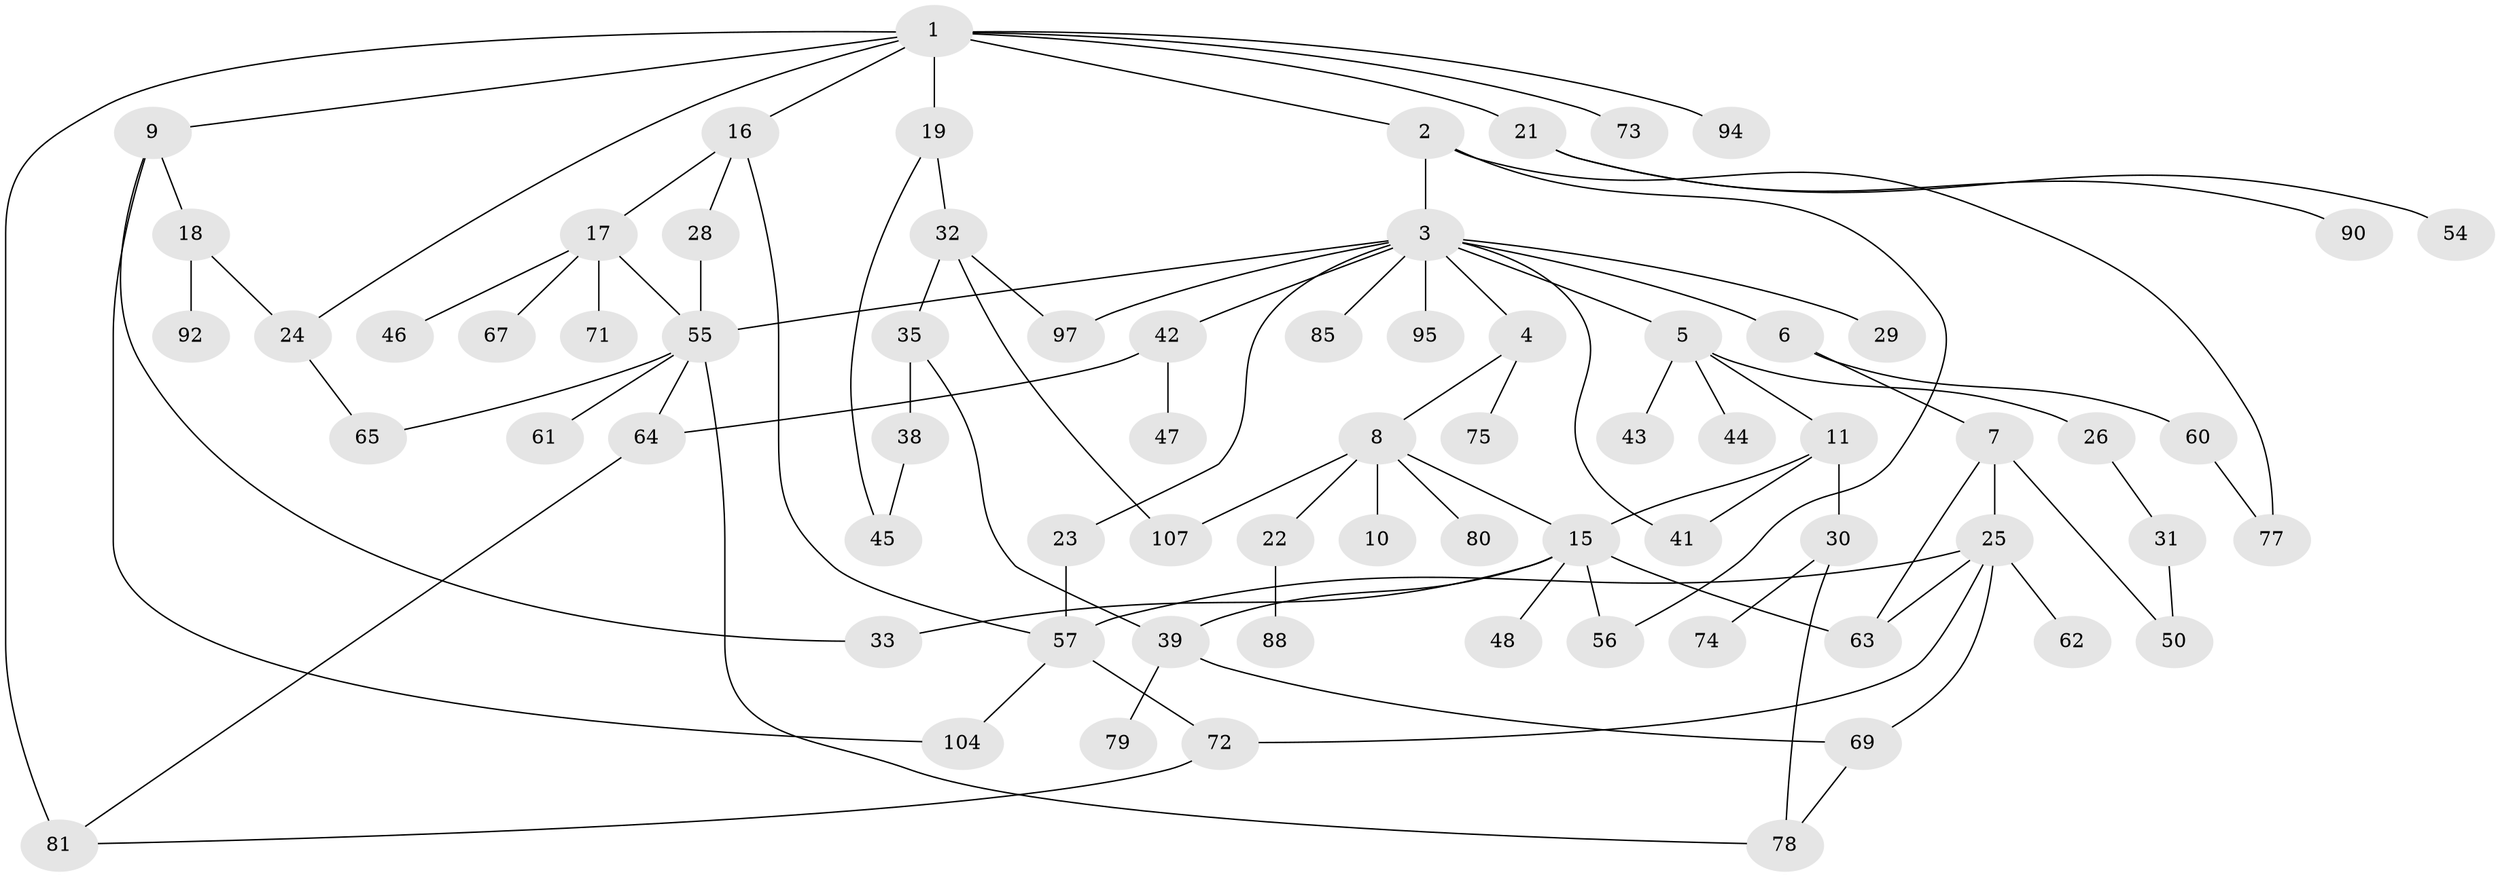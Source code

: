 // Generated by graph-tools (version 1.1) at 2025/23/03/03/25 07:23:33]
// undirected, 71 vertices, 96 edges
graph export_dot {
graph [start="1"]
  node [color=gray90,style=filled];
  1 [super="+14"];
  2 [super="+87"];
  3 [super="+20"];
  4 [super="+102"];
  5 [super="+13"];
  6 [super="+59"];
  7;
  8 [super="+12"];
  9 [super="+34"];
  10 [super="+36"];
  11;
  15 [super="+52"];
  16;
  17 [super="+99"];
  18 [super="+51"];
  19;
  21 [super="+40"];
  22 [super="+98"];
  23;
  24;
  25 [super="+27"];
  26 [super="+70"];
  28 [super="+101"];
  29;
  30 [super="+100"];
  31 [super="+37"];
  32 [super="+106"];
  33 [super="+89"];
  35 [super="+86"];
  38;
  39 [super="+49"];
  41 [super="+91"];
  42 [super="+53"];
  43;
  44;
  45 [super="+58"];
  46;
  47;
  48;
  50;
  54;
  55;
  56;
  57 [super="+96"];
  60 [super="+83"];
  61;
  62 [super="+68"];
  63 [super="+66"];
  64;
  65 [super="+84"];
  67;
  69 [super="+76"];
  71;
  72;
  73;
  74;
  75 [super="+103"];
  77;
  78 [super="+82"];
  79;
  80;
  81 [super="+93"];
  85;
  88;
  90 [super="+105"];
  92;
  94;
  95;
  97;
  104;
  107;
  1 -- 2;
  1 -- 9;
  1 -- 73;
  1 -- 16;
  1 -- 19;
  1 -- 21;
  1 -- 24;
  1 -- 94;
  1 -- 81;
  2 -- 3;
  2 -- 77;
  2 -- 56;
  3 -- 4;
  3 -- 5;
  3 -- 6;
  3 -- 29;
  3 -- 42;
  3 -- 85;
  3 -- 95;
  3 -- 97;
  3 -- 23;
  3 -- 55;
  3 -- 41;
  4 -- 8;
  4 -- 75;
  5 -- 11;
  5 -- 43;
  5 -- 26;
  5 -- 44;
  6 -- 7;
  6 -- 60;
  7 -- 25;
  7 -- 50;
  7 -- 63;
  8 -- 10;
  8 -- 80;
  8 -- 107;
  8 -- 22;
  8 -- 15;
  9 -- 18;
  9 -- 33;
  9 -- 104;
  11 -- 15;
  11 -- 30;
  11 -- 41;
  15 -- 48 [weight=2];
  15 -- 39;
  15 -- 56;
  15 -- 33;
  15 -- 63;
  16 -- 17;
  16 -- 28;
  16 -- 57;
  17 -- 46;
  17 -- 67;
  17 -- 71;
  17 -- 55;
  18 -- 92;
  18 -- 24;
  19 -- 32;
  19 -- 45;
  21 -- 90;
  21 -- 54;
  22 -- 88;
  23 -- 57;
  24 -- 65;
  25 -- 63;
  25 -- 72;
  25 -- 69;
  25 -- 62;
  25 -- 57;
  26 -- 31;
  28 -- 55;
  30 -- 74;
  30 -- 78;
  31 -- 50;
  32 -- 35;
  32 -- 97;
  32 -- 107;
  35 -- 38;
  35 -- 39;
  38 -- 45;
  39 -- 79;
  39 -- 69;
  42 -- 47;
  42 -- 64;
  55 -- 61;
  55 -- 64;
  55 -- 78;
  55 -- 65;
  57 -- 104;
  57 -- 72;
  60 -- 77;
  64 -- 81;
  69 -- 78;
  72 -- 81;
}

